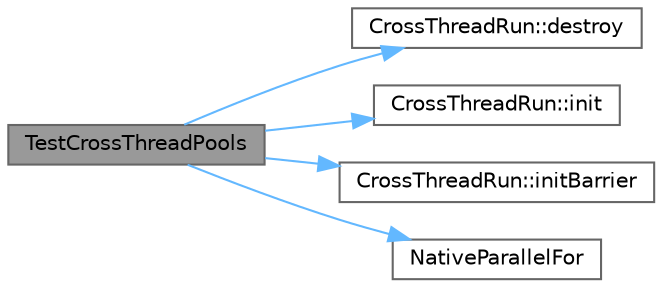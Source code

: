 digraph "TestCrossThreadPools"
{
 // LATEX_PDF_SIZE
  bgcolor="transparent";
  edge [fontname=Helvetica,fontsize=10,labelfontname=Helvetica,labelfontsize=10];
  node [fontname=Helvetica,fontsize=10,shape=box,height=0.2,width=0.4];
  rankdir="LR";
  Node1 [id="Node000001",label="TestCrossThreadPools",height=0.2,width=0.4,color="gray40", fillcolor="grey60", style="filled", fontcolor="black",tooltip=" "];
  Node1 -> Node2 [id="edge1_Node000001_Node000002",color="steelblue1",style="solid",tooltip=" "];
  Node2 [id="Node000002",label="CrossThreadRun::destroy",height=0.2,width=0.4,color="grey40", fillcolor="white", style="filled",URL="$class_cross_thread_run.html#a1f2d69a8a802d5aa59b9d8125adebe88",tooltip=" "];
  Node1 -> Node3 [id="edge2_Node000001_Node000003",color="steelblue1",style="solid",tooltip=" "];
  Node3 [id="Node000003",label="CrossThreadRun::init",height=0.2,width=0.4,color="grey40", fillcolor="white", style="filled",URL="$class_cross_thread_run.html#ad254b8783639535bf3239c10fdb2c785",tooltip=" "];
  Node1 -> Node4 [id="edge3_Node000001_Node000004",color="steelblue1",style="solid",tooltip=" "];
  Node4 [id="Node000004",label="CrossThreadRun::initBarrier",height=0.2,width=0.4,color="grey40", fillcolor="white", style="filled",URL="$class_cross_thread_run.html#aafd07ae1418c5517d101aa4b8d1097d9",tooltip=" "];
  Node1 -> Node5 [id="edge4_Node000001_Node000005",color="steelblue1",style="solid",tooltip=" "];
  Node5 [id="Node000005",label="NativeParallelFor",height=0.2,width=0.4,color="grey40", fillcolor="white", style="filled",URL="$harness_8h.html#ad5b2c9cf4e169014b7919debb3c91d45",tooltip="Execute body(i) in parallel for i in the interval [0,n)."];
}
